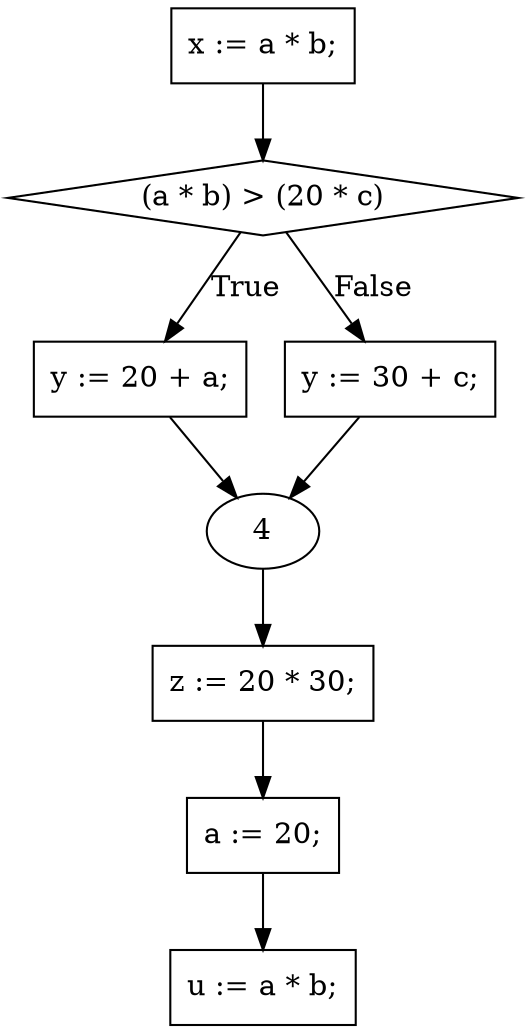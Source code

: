 digraph CFG1 {
	0 [shape=box,label="x := a * b;"]
	1 [shape=diamond,label="(a * b) > (20 * c)"]
	2 [shape=box,label="y := 20 + a;"]
	3 [shape=box,label="y := 30 + c;"]
	4
	5 [shape=box,label="z := 20 * 30;"]
	6 [shape=box,label="a := 20;"]
	7 [shape=box,label="u := a * b;"]

	0 -> 1
	1 -> 2 [label="True"]
	1 -> 3 [label="False"]
	2 -> 4
	3 -> 4
	4 -> 5
	5 -> 6
	6 -> 7
}